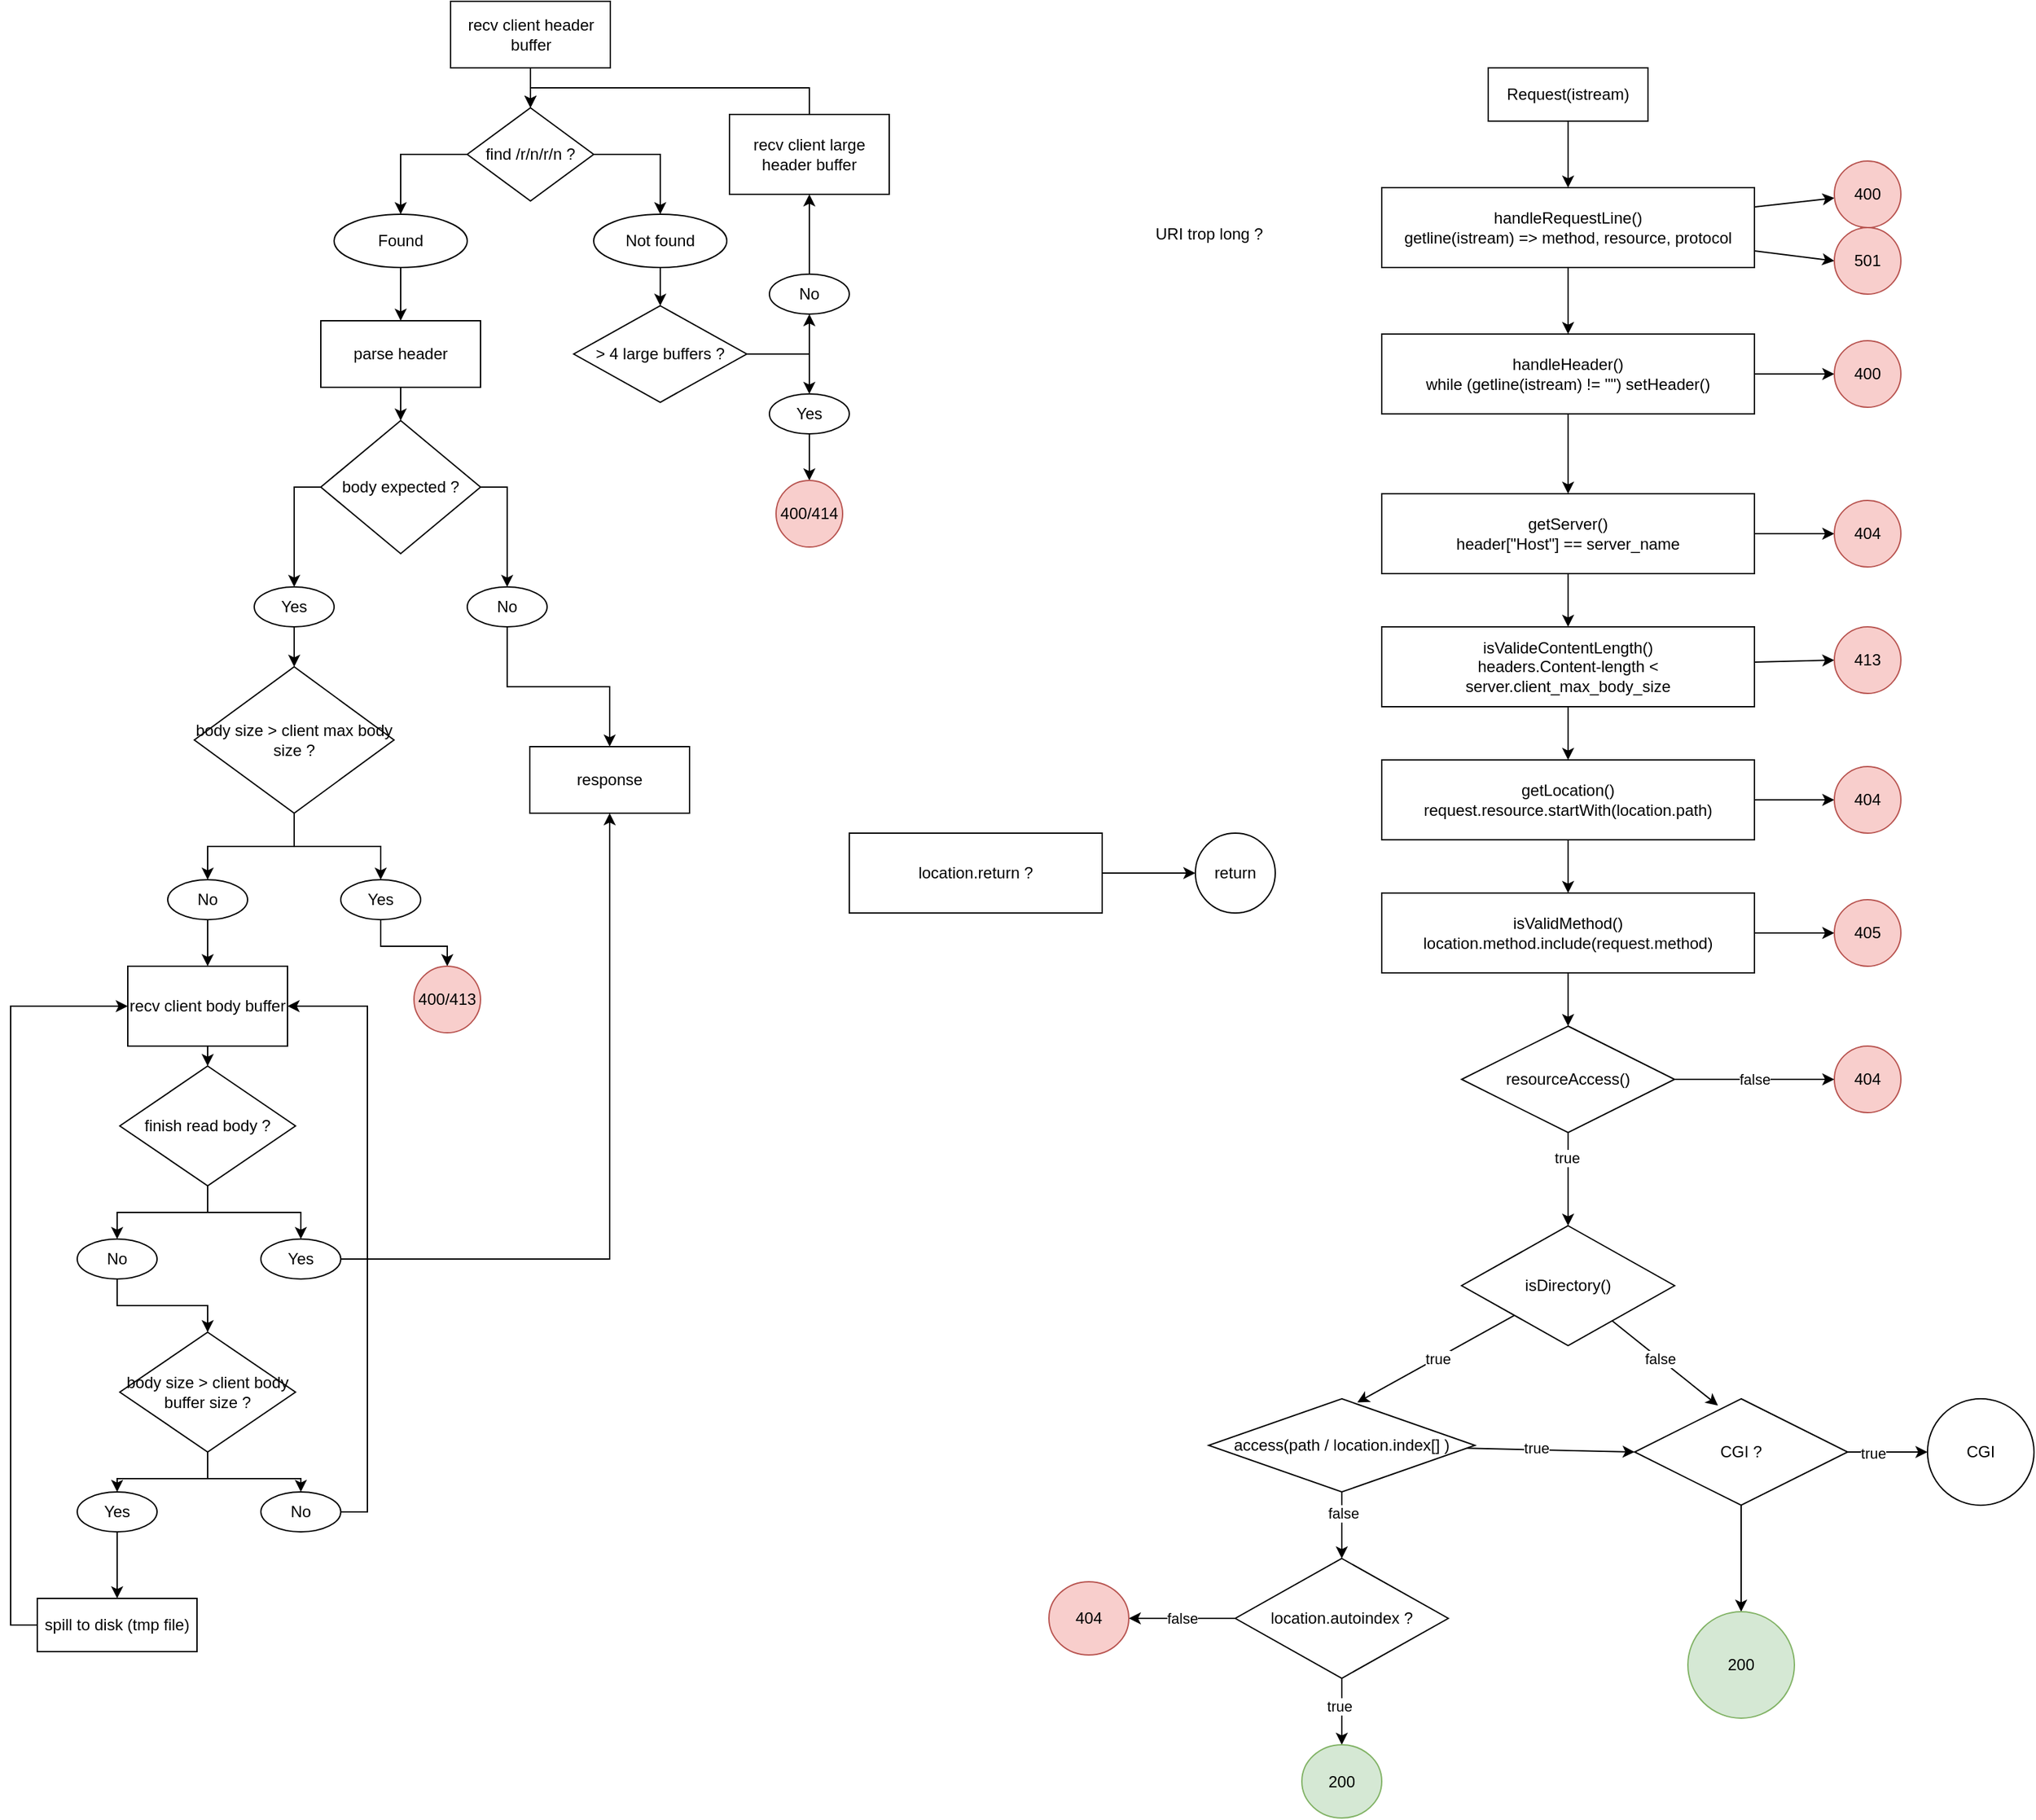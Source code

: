 <mxfile>
    <diagram id="G1yB6sMwHmxZgdl7rr1A" name="Page-1">
        <mxGraphModel dx="2196" dy="963" grid="1" gridSize="10" guides="1" tooltips="1" connect="1" arrows="1" fold="1" page="1" pageScale="1" pageWidth="850" pageHeight="1100" math="0" shadow="0">
            <root>
                <mxCell id="0"/>
                <mxCell id="1" parent="0"/>
                <mxCell id="6" value="" style="edgeStyle=none;html=1;" parent="1" source="12" target="5" edge="1">
                    <mxGeometry relative="1" as="geometry"/>
                </mxCell>
                <mxCell id="2" value="Request(istream)" style="whiteSpace=wrap;html=1;" parent="1" vertex="1">
                    <mxGeometry x="320" y="100" width="120" height="40" as="geometry"/>
                </mxCell>
                <mxCell id="17" value="" style="edgeStyle=none;html=1;" parent="1" source="5" target="16" edge="1">
                    <mxGeometry relative="1" as="geometry"/>
                </mxCell>
                <mxCell id="39" value="" style="edgeStyle=none;html=1;" parent="1" source="5" target="38" edge="1">
                    <mxGeometry relative="1" as="geometry"/>
                </mxCell>
                <mxCell id="5" value="getServer()&lt;br&gt;&lt;div&gt;header[&quot;Host&quot;] == server_name&lt;/div&gt;" style="whiteSpace=wrap;html=1;" parent="1" vertex="1">
                    <mxGeometry x="240" y="420" width="280" height="60" as="geometry"/>
                </mxCell>
                <mxCell id="11" value="" style="edgeStyle=none;html=1;" parent="1" source="2" target="9" edge="1">
                    <mxGeometry relative="1" as="geometry">
                        <mxPoint x="380" y="140" as="sourcePoint"/>
                        <mxPoint x="380" y="290" as="targetPoint"/>
                    </mxGeometry>
                </mxCell>
                <mxCell id="31" value="" style="edgeStyle=none;html=1;" parent="1" source="9" target="30" edge="1">
                    <mxGeometry relative="1" as="geometry"/>
                </mxCell>
                <mxCell id="41" style="edgeStyle=none;html=1;entryX=0;entryY=0.5;entryDx=0;entryDy=0;" parent="1" source="9" target="40" edge="1">
                    <mxGeometry relative="1" as="geometry"/>
                </mxCell>
                <mxCell id="9" value="&lt;div&gt;handleRequestLine()&lt;/div&gt;getline(istream) =&amp;gt; method, resource, protocol" style="whiteSpace=wrap;html=1;" parent="1" vertex="1">
                    <mxGeometry x="240" y="190" width="280" height="60" as="geometry"/>
                </mxCell>
                <mxCell id="14" value="" style="edgeStyle=none;html=1;" parent="1" source="9" target="12" edge="1">
                    <mxGeometry relative="1" as="geometry">
                        <mxPoint x="380" y="250" as="sourcePoint"/>
                        <mxPoint x="380" y="420" as="targetPoint"/>
                    </mxGeometry>
                </mxCell>
                <mxCell id="37" style="edgeStyle=none;html=1;entryX=0;entryY=0.5;entryDx=0;entryDy=0;" parent="1" source="12" target="36" edge="1">
                    <mxGeometry relative="1" as="geometry"/>
                </mxCell>
                <mxCell id="12" value="handleHeader()&lt;div&gt;while (getline(istream) != &quot;&quot;) setHeader()&lt;/div&gt;" style="whiteSpace=wrap;html=1;" parent="1" vertex="1">
                    <mxGeometry x="240" y="300" width="280" height="60" as="geometry"/>
                </mxCell>
                <mxCell id="19" value="" style="edgeStyle=none;html=1;" parent="1" source="16" target="18" edge="1">
                    <mxGeometry relative="1" as="geometry"/>
                </mxCell>
                <mxCell id="43" style="edgeStyle=none;html=1;entryX=0;entryY=0.5;entryDx=0;entryDy=0;" parent="1" source="16" target="42" edge="1">
                    <mxGeometry relative="1" as="geometry"/>
                </mxCell>
                <mxCell id="16" value="&lt;div&gt;isValideContentLength()&lt;/div&gt;headers.Content-length &amp;lt; server.client_max_body_size" style="whiteSpace=wrap;html=1;" parent="1" vertex="1">
                    <mxGeometry x="240" y="520" width="280" height="60" as="geometry"/>
                </mxCell>
                <mxCell id="27" style="edgeStyle=none;html=1;entryX=0.5;entryY=0;entryDx=0;entryDy=0;" parent="1" source="18" target="26" edge="1">
                    <mxGeometry relative="1" as="geometry"/>
                </mxCell>
                <mxCell id="33" value="" style="edgeStyle=none;html=1;" parent="1" source="18" target="32" edge="1">
                    <mxGeometry relative="1" as="geometry"/>
                </mxCell>
                <mxCell id="18" value="getLocation()&lt;div&gt;request.resource.startWith(location.path)&lt;/div&gt;" style="whiteSpace=wrap;html=1;" parent="1" vertex="1">
                    <mxGeometry x="240" y="620" width="280" height="60" as="geometry"/>
                </mxCell>
                <mxCell id="62" value="" style="edgeStyle=none;html=1;" parent="1" source="22" target="61" edge="1">
                    <mxGeometry relative="1" as="geometry"/>
                </mxCell>
                <mxCell id="22" value="location.return ?" style="whiteSpace=wrap;html=1;" parent="1" vertex="1">
                    <mxGeometry x="-160" y="675" width="190" height="60" as="geometry"/>
                </mxCell>
                <mxCell id="29" value="" style="edgeStyle=none;html=1;" parent="1" source="26" target="28" edge="1">
                    <mxGeometry relative="1" as="geometry"/>
                </mxCell>
                <mxCell id="80" style="edgeStyle=none;html=1;entryX=0.5;entryY=0;entryDx=0;entryDy=0;" edge="1" parent="1" source="26" target="79">
                    <mxGeometry relative="1" as="geometry"/>
                </mxCell>
                <mxCell id="26" value="isValidMethod()&lt;div&gt;location.method.include(request.method)&lt;/div&gt;" style="whiteSpace=wrap;html=1;" parent="1" vertex="1">
                    <mxGeometry x="240" y="720" width="280" height="60" as="geometry"/>
                </mxCell>
                <mxCell id="28" value="405" style="ellipse;whiteSpace=wrap;html=1;fillColor=#f8cecc;strokeColor=#b85450;" parent="1" vertex="1">
                    <mxGeometry x="580" y="725" width="50" height="50" as="geometry"/>
                </mxCell>
                <mxCell id="30" value="400" style="ellipse;whiteSpace=wrap;html=1;fillColor=#f8cecc;strokeColor=#b85450;" parent="1" vertex="1">
                    <mxGeometry x="580" y="170" width="50" height="50" as="geometry"/>
                </mxCell>
                <mxCell id="32" value="404" style="ellipse;whiteSpace=wrap;html=1;fillColor=#f8cecc;strokeColor=#b85450;" parent="1" vertex="1">
                    <mxGeometry x="580" y="625" width="50" height="50" as="geometry"/>
                </mxCell>
                <mxCell id="36" value="400" style="ellipse;whiteSpace=wrap;html=1;fillColor=#f8cecc;strokeColor=#b85450;" parent="1" vertex="1">
                    <mxGeometry x="580" y="305" width="50" height="50" as="geometry"/>
                </mxCell>
                <mxCell id="38" value="404" style="ellipse;whiteSpace=wrap;html=1;fillColor=#f8cecc;strokeColor=#b85450;" parent="1" vertex="1">
                    <mxGeometry x="580" y="425" width="50" height="50" as="geometry"/>
                </mxCell>
                <mxCell id="40" value="501" style="ellipse;whiteSpace=wrap;html=1;fillColor=#f8cecc;strokeColor=#b85450;" parent="1" vertex="1">
                    <mxGeometry x="580" y="220" width="50" height="50" as="geometry"/>
                </mxCell>
                <mxCell id="42" value="413" style="ellipse;whiteSpace=wrap;html=1;fillColor=#f8cecc;strokeColor=#b85450;" parent="1" vertex="1">
                    <mxGeometry x="580" y="520" width="50" height="50" as="geometry"/>
                </mxCell>
                <mxCell id="55" value="" style="edgeStyle=none;html=1;exitX=1;exitY=0.5;exitDx=0;exitDy=0;" parent="1" source="93" target="54" edge="1">
                    <mxGeometry relative="1" as="geometry">
                        <mxPoint x="620" y="1135" as="sourcePoint"/>
                    </mxGeometry>
                </mxCell>
                <mxCell id="94" value="true" style="edgeLabel;html=1;align=center;verticalAlign=middle;resizable=0;points=[];" vertex="1" connectable="0" parent="55">
                    <mxGeometry x="-0.361" y="-1" relative="1" as="geometry">
                        <mxPoint as="offset"/>
                    </mxGeometry>
                </mxCell>
                <mxCell id="49" value="404" style="ellipse;whiteSpace=wrap;html=1;fillColor=#f8cecc;strokeColor=#b85450;" parent="1" vertex="1">
                    <mxGeometry x="580" y="835" width="50" height="50" as="geometry"/>
                </mxCell>
                <mxCell id="54" value="CGI" style="ellipse;whiteSpace=wrap;html=1;" parent="1" vertex="1">
                    <mxGeometry x="650" y="1100" width="80" height="80" as="geometry"/>
                </mxCell>
                <mxCell id="61" value="return" style="ellipse;whiteSpace=wrap;html=1;" parent="1" vertex="1">
                    <mxGeometry x="100" y="675" width="60" height="60" as="geometry"/>
                </mxCell>
                <mxCell id="DMltzU-fDalP0GZSlMB_-67" style="edgeStyle=orthogonalEdgeStyle;rounded=0;orthogonalLoop=1;jettySize=auto;html=1;exitX=0.5;exitY=1;exitDx=0;exitDy=0;entryX=0.5;entryY=0;entryDx=0;entryDy=0;" parent="1" source="DMltzU-fDalP0GZSlMB_-62" target="DMltzU-fDalP0GZSlMB_-63" edge="1">
                    <mxGeometry relative="1" as="geometry"/>
                </mxCell>
                <mxCell id="DMltzU-fDalP0GZSlMB_-62" value="recv client header buffer" style="whiteSpace=wrap;html=1;" parent="1" vertex="1">
                    <mxGeometry x="-459.5" y="50" width="120" height="50" as="geometry"/>
                </mxCell>
                <mxCell id="DMltzU-fDalP0GZSlMB_-68" style="edgeStyle=orthogonalEdgeStyle;rounded=0;orthogonalLoop=1;jettySize=auto;html=1;exitX=1;exitY=0.5;exitDx=0;exitDy=0;entryX=0.5;entryY=0;entryDx=0;entryDy=0;" parent="1" source="DMltzU-fDalP0GZSlMB_-63" target="DMltzU-fDalP0GZSlMB_-66" edge="1">
                    <mxGeometry relative="1" as="geometry"/>
                </mxCell>
                <mxCell id="DMltzU-fDalP0GZSlMB_-69" style="edgeStyle=orthogonalEdgeStyle;rounded=0;orthogonalLoop=1;jettySize=auto;html=1;exitX=0;exitY=0.5;exitDx=0;exitDy=0;entryX=0.5;entryY=0;entryDx=0;entryDy=0;" parent="1" source="DMltzU-fDalP0GZSlMB_-63" target="DMltzU-fDalP0GZSlMB_-65" edge="1">
                    <mxGeometry relative="1" as="geometry"/>
                </mxCell>
                <mxCell id="DMltzU-fDalP0GZSlMB_-63" value="find /r/n/r/n ?" style="rhombus;whiteSpace=wrap;html=1;" parent="1" vertex="1">
                    <mxGeometry x="-447" y="130" width="95" height="70" as="geometry"/>
                </mxCell>
                <mxCell id="DMltzU-fDalP0GZSlMB_-72" style="edgeStyle=orthogonalEdgeStyle;rounded=0;orthogonalLoop=1;jettySize=auto;html=1;exitX=0.5;exitY=1;exitDx=0;exitDy=0;entryX=0.5;entryY=0;entryDx=0;entryDy=0;" parent="1" source="DMltzU-fDalP0GZSlMB_-65" target="DMltzU-fDalP0GZSlMB_-70" edge="1">
                    <mxGeometry relative="1" as="geometry"/>
                </mxCell>
                <mxCell id="DMltzU-fDalP0GZSlMB_-65" value="&lt;div&gt;Found&lt;/div&gt;" style="ellipse;whiteSpace=wrap;html=1;" parent="1" vertex="1">
                    <mxGeometry x="-547" y="210" width="100" height="40" as="geometry"/>
                </mxCell>
                <mxCell id="DMltzU-fDalP0GZSlMB_-103" style="edgeStyle=orthogonalEdgeStyle;rounded=0;orthogonalLoop=1;jettySize=auto;html=1;exitX=0.5;exitY=1;exitDx=0;exitDy=0;entryX=0.5;entryY=0;entryDx=0;entryDy=0;" parent="1" source="DMltzU-fDalP0GZSlMB_-66" target="DMltzU-fDalP0GZSlMB_-88" edge="1">
                    <mxGeometry relative="1" as="geometry"/>
                </mxCell>
                <mxCell id="DMltzU-fDalP0GZSlMB_-66" value="&lt;div&gt;Not found&lt;/div&gt;" style="ellipse;whiteSpace=wrap;html=1;" parent="1" vertex="1">
                    <mxGeometry x="-352" y="210" width="100" height="40" as="geometry"/>
                </mxCell>
                <mxCell id="DMltzU-fDalP0GZSlMB_-73" style="edgeStyle=orthogonalEdgeStyle;rounded=0;orthogonalLoop=1;jettySize=auto;html=1;exitX=0.5;exitY=1;exitDx=0;exitDy=0;entryX=0.5;entryY=0;entryDx=0;entryDy=0;" parent="1" source="DMltzU-fDalP0GZSlMB_-70" target="DMltzU-fDalP0GZSlMB_-71" edge="1">
                    <mxGeometry relative="1" as="geometry"/>
                </mxCell>
                <mxCell id="DMltzU-fDalP0GZSlMB_-70" value="parse header" style="whiteSpace=wrap;html=1;" parent="1" vertex="1">
                    <mxGeometry x="-557" y="290" width="120" height="50" as="geometry"/>
                </mxCell>
                <mxCell id="DMltzU-fDalP0GZSlMB_-79" style="edgeStyle=orthogonalEdgeStyle;rounded=0;orthogonalLoop=1;jettySize=auto;html=1;exitX=0;exitY=0.5;exitDx=0;exitDy=0;" parent="1" source="DMltzU-fDalP0GZSlMB_-71" target="DMltzU-fDalP0GZSlMB_-95" edge="1">
                    <mxGeometry relative="1" as="geometry">
                        <mxPoint x="-577" y="490" as="targetPoint"/>
                    </mxGeometry>
                </mxCell>
                <mxCell id="DMltzU-fDalP0GZSlMB_-80" style="edgeStyle=orthogonalEdgeStyle;rounded=0;orthogonalLoop=1;jettySize=auto;html=1;exitX=1;exitY=0.5;exitDx=0;exitDy=0;" parent="1" source="DMltzU-fDalP0GZSlMB_-71" target="DMltzU-fDalP0GZSlMB_-94" edge="1">
                    <mxGeometry relative="1" as="geometry">
                        <mxPoint x="-417" y="490" as="targetPoint"/>
                    </mxGeometry>
                </mxCell>
                <mxCell id="DMltzU-fDalP0GZSlMB_-71" value="body expected ?" style="rhombus;whiteSpace=wrap;html=1;" parent="1" vertex="1">
                    <mxGeometry x="-557" y="365" width="120" height="100" as="geometry"/>
                </mxCell>
                <mxCell id="DMltzU-fDalP0GZSlMB_-107" style="edgeStyle=orthogonalEdgeStyle;rounded=0;orthogonalLoop=1;jettySize=auto;html=1;exitX=0.5;exitY=0;exitDx=0;exitDy=0;entryX=0.5;entryY=0;entryDx=0;entryDy=0;" parent="1" source="DMltzU-fDalP0GZSlMB_-74" target="DMltzU-fDalP0GZSlMB_-63" edge="1">
                    <mxGeometry relative="1" as="geometry"/>
                </mxCell>
                <mxCell id="DMltzU-fDalP0GZSlMB_-74" value="recv client large header buffer" style="whiteSpace=wrap;html=1;" parent="1" vertex="1">
                    <mxGeometry x="-250" y="135" width="120" height="60" as="geometry"/>
                </mxCell>
                <mxCell id="DMltzU-fDalP0GZSlMB_-149" style="edgeStyle=orthogonalEdgeStyle;rounded=0;orthogonalLoop=1;jettySize=auto;html=1;exitX=0.5;exitY=1;exitDx=0;exitDy=0;entryX=0.5;entryY=0;entryDx=0;entryDy=0;" parent="1" source="DMltzU-fDalP0GZSlMB_-82" target="DMltzU-fDalP0GZSlMB_-144" edge="1">
                    <mxGeometry relative="1" as="geometry"/>
                </mxCell>
                <mxCell id="DMltzU-fDalP0GZSlMB_-82" value="recv client body buffer" style="whiteSpace=wrap;html=1;" parent="1" vertex="1">
                    <mxGeometry x="-702" y="775" width="120" height="60" as="geometry"/>
                </mxCell>
                <mxCell id="DMltzU-fDalP0GZSlMB_-104" style="edgeStyle=orthogonalEdgeStyle;rounded=0;orthogonalLoop=1;jettySize=auto;html=1;exitX=1;exitY=0.5;exitDx=0;exitDy=0;entryX=0.5;entryY=0;entryDx=0;entryDy=0;" parent="1" source="DMltzU-fDalP0GZSlMB_-88" target="DMltzU-fDalP0GZSlMB_-91" edge="1">
                    <mxGeometry relative="1" as="geometry"/>
                </mxCell>
                <mxCell id="DMltzU-fDalP0GZSlMB_-105" style="edgeStyle=orthogonalEdgeStyle;rounded=0;orthogonalLoop=1;jettySize=auto;html=1;exitX=1;exitY=0.5;exitDx=0;exitDy=0;entryX=0.5;entryY=1;entryDx=0;entryDy=0;" parent="1" source="DMltzU-fDalP0GZSlMB_-88" target="DMltzU-fDalP0GZSlMB_-92" edge="1">
                    <mxGeometry relative="1" as="geometry"/>
                </mxCell>
                <mxCell id="DMltzU-fDalP0GZSlMB_-88" value="&amp;gt; 4 large buffers ?" style="rhombus;whiteSpace=wrap;html=1;" parent="1" vertex="1">
                    <mxGeometry x="-367" y="278.75" width="130" height="72.5" as="geometry"/>
                </mxCell>
                <mxCell id="DMltzU-fDalP0GZSlMB_-108" style="edgeStyle=orthogonalEdgeStyle;rounded=0;orthogonalLoop=1;jettySize=auto;html=1;exitX=0.5;exitY=1;exitDx=0;exitDy=0;entryX=0.5;entryY=0;entryDx=0;entryDy=0;" parent="1" source="DMltzU-fDalP0GZSlMB_-91" target="DMltzU-fDalP0GZSlMB_-101" edge="1">
                    <mxGeometry relative="1" as="geometry"/>
                </mxCell>
                <mxCell id="DMltzU-fDalP0GZSlMB_-91" value="&lt;div&gt;Yes&lt;/div&gt;" style="ellipse;whiteSpace=wrap;html=1;" parent="1" vertex="1">
                    <mxGeometry x="-220" y="345" width="60" height="30" as="geometry"/>
                </mxCell>
                <mxCell id="DMltzU-fDalP0GZSlMB_-106" style="edgeStyle=orthogonalEdgeStyle;rounded=0;orthogonalLoop=1;jettySize=auto;html=1;exitX=0.5;exitY=0;exitDx=0;exitDy=0;entryX=0.5;entryY=1;entryDx=0;entryDy=0;" parent="1" source="DMltzU-fDalP0GZSlMB_-92" target="DMltzU-fDalP0GZSlMB_-74" edge="1">
                    <mxGeometry relative="1" as="geometry"/>
                </mxCell>
                <mxCell id="DMltzU-fDalP0GZSlMB_-92" value="No" style="ellipse;whiteSpace=wrap;html=1;" parent="1" vertex="1">
                    <mxGeometry x="-220" y="255" width="60" height="30" as="geometry"/>
                </mxCell>
                <mxCell id="DMltzU-fDalP0GZSlMB_-111" style="edgeStyle=orthogonalEdgeStyle;rounded=0;orthogonalLoop=1;jettySize=auto;html=1;exitX=0.5;exitY=1;exitDx=0;exitDy=0;entryX=0.5;entryY=0;entryDx=0;entryDy=0;" parent="1" source="DMltzU-fDalP0GZSlMB_-94" target="DMltzU-fDalP0GZSlMB_-110" edge="1">
                    <mxGeometry relative="1" as="geometry"/>
                </mxCell>
                <mxCell id="DMltzU-fDalP0GZSlMB_-94" value="No" style="ellipse;whiteSpace=wrap;html=1;" parent="1" vertex="1">
                    <mxGeometry x="-447" y="490" width="60" height="30" as="geometry"/>
                </mxCell>
                <mxCell id="DMltzU-fDalP0GZSlMB_-139" style="edgeStyle=orthogonalEdgeStyle;rounded=0;orthogonalLoop=1;jettySize=auto;html=1;exitX=0.5;exitY=1;exitDx=0;exitDy=0;entryX=0.5;entryY=0;entryDx=0;entryDy=0;" parent="1" source="DMltzU-fDalP0GZSlMB_-95" target="DMltzU-fDalP0GZSlMB_-112" edge="1">
                    <mxGeometry relative="1" as="geometry"/>
                </mxCell>
                <mxCell id="DMltzU-fDalP0GZSlMB_-95" value="&lt;div&gt;Yes&lt;/div&gt;" style="ellipse;whiteSpace=wrap;html=1;" parent="1" vertex="1">
                    <mxGeometry x="-607" y="490" width="60" height="30" as="geometry"/>
                </mxCell>
                <mxCell id="DMltzU-fDalP0GZSlMB_-101" value="400/414" style="ellipse;whiteSpace=wrap;html=1;fillColor=#f8cecc;strokeColor=#b85450;" parent="1" vertex="1">
                    <mxGeometry x="-215" y="410" width="50" height="50" as="geometry"/>
                </mxCell>
                <mxCell id="DMltzU-fDalP0GZSlMB_-110" value="response" style="whiteSpace=wrap;html=1;" parent="1" vertex="1">
                    <mxGeometry x="-400" y="610" width="120" height="50" as="geometry"/>
                </mxCell>
                <mxCell id="DMltzU-fDalP0GZSlMB_-118" style="edgeStyle=orthogonalEdgeStyle;rounded=0;orthogonalLoop=1;jettySize=auto;html=1;exitX=0.5;exitY=1;exitDx=0;exitDy=0;entryX=0.5;entryY=0;entryDx=0;entryDy=0;" parent="1" source="DMltzU-fDalP0GZSlMB_-112" target="DMltzU-fDalP0GZSlMB_-114" edge="1">
                    <mxGeometry relative="1" as="geometry"/>
                </mxCell>
                <mxCell id="DMltzU-fDalP0GZSlMB_-119" style="edgeStyle=orthogonalEdgeStyle;rounded=0;orthogonalLoop=1;jettySize=auto;html=1;exitX=0.5;exitY=1;exitDx=0;exitDy=0;entryX=0.5;entryY=0;entryDx=0;entryDy=0;" parent="1" source="DMltzU-fDalP0GZSlMB_-112" target="DMltzU-fDalP0GZSlMB_-115" edge="1">
                    <mxGeometry relative="1" as="geometry">
                        <mxPoint x="-512" y="710.0" as="targetPoint"/>
                    </mxGeometry>
                </mxCell>
                <mxCell id="DMltzU-fDalP0GZSlMB_-112" value="body size &amp;gt; client max body size ?" style="rhombus;whiteSpace=wrap;html=1;" parent="1" vertex="1">
                    <mxGeometry x="-652" y="550" width="150" height="110" as="geometry"/>
                </mxCell>
                <mxCell id="DMltzU-fDalP0GZSlMB_-141" style="edgeStyle=orthogonalEdgeStyle;rounded=0;orthogonalLoop=1;jettySize=auto;html=1;exitX=0.5;exitY=1;exitDx=0;exitDy=0;entryX=0.5;entryY=0;entryDx=0;entryDy=0;" parent="1" source="DMltzU-fDalP0GZSlMB_-114" target="DMltzU-fDalP0GZSlMB_-82" edge="1">
                    <mxGeometry relative="1" as="geometry"/>
                </mxCell>
                <mxCell id="DMltzU-fDalP0GZSlMB_-114" value="No" style="ellipse;whiteSpace=wrap;html=1;" parent="1" vertex="1">
                    <mxGeometry x="-672" y="710" width="60" height="30" as="geometry"/>
                </mxCell>
                <mxCell id="DMltzU-fDalP0GZSlMB_-140" style="edgeStyle=orthogonalEdgeStyle;rounded=0;orthogonalLoop=1;jettySize=auto;html=1;exitX=0.5;exitY=1;exitDx=0;exitDy=0;entryX=0;entryY=0.5;entryDx=0;entryDy=0;" parent="1" source="DMltzU-fDalP0GZSlMB_-115" target="DMltzU-fDalP0GZSlMB_-130" edge="1">
                    <mxGeometry relative="1" as="geometry"/>
                </mxCell>
                <mxCell id="DMltzU-fDalP0GZSlMB_-115" value="Yes" style="ellipse;whiteSpace=wrap;html=1;" parent="1" vertex="1">
                    <mxGeometry x="-542" y="710" width="60" height="30" as="geometry"/>
                </mxCell>
                <mxCell id="DMltzU-fDalP0GZSlMB_-124" value="body size &amp;gt; client body buffer size ?" style="rhombus;whiteSpace=wrap;html=1;" parent="1" vertex="1">
                    <mxGeometry x="-708" y="1050" width="132" height="90" as="geometry"/>
                </mxCell>
                <mxCell id="DMltzU-fDalP0GZSlMB_-125" style="edgeStyle=orthogonalEdgeStyle;rounded=0;orthogonalLoop=1;jettySize=auto;html=1;exitX=0.5;exitY=1;exitDx=0;exitDy=0;entryX=0.5;entryY=0;entryDx=0;entryDy=0;" parent="1" source="DMltzU-fDalP0GZSlMB_-124" target="DMltzU-fDalP0GZSlMB_-127" edge="1">
                    <mxGeometry relative="1" as="geometry">
                        <mxPoint x="-422" y="1060" as="sourcePoint"/>
                    </mxGeometry>
                </mxCell>
                <mxCell id="DMltzU-fDalP0GZSlMB_-126" style="edgeStyle=orthogonalEdgeStyle;rounded=0;orthogonalLoop=1;jettySize=auto;html=1;exitX=0.5;exitY=1;exitDx=0;exitDy=0;entryX=0.5;entryY=0;entryDx=0;entryDy=0;" parent="1" source="DMltzU-fDalP0GZSlMB_-124" target="DMltzU-fDalP0GZSlMB_-128" edge="1">
                    <mxGeometry relative="1" as="geometry">
                        <mxPoint x="-422" y="1060" as="sourcePoint"/>
                    </mxGeometry>
                </mxCell>
                <mxCell id="IpT1fxCDjjeuZhRriI7--67" style="edgeStyle=orthogonalEdgeStyle;rounded=0;orthogonalLoop=1;jettySize=auto;html=1;exitX=1;exitY=0.5;exitDx=0;exitDy=0;entryX=1;entryY=0.5;entryDx=0;entryDy=0;" parent="1" source="DMltzU-fDalP0GZSlMB_-127" target="DMltzU-fDalP0GZSlMB_-82" edge="1">
                    <mxGeometry relative="1" as="geometry"/>
                </mxCell>
                <mxCell id="DMltzU-fDalP0GZSlMB_-127" value="No" style="ellipse;whiteSpace=wrap;html=1;" parent="1" vertex="1">
                    <mxGeometry x="-602" y="1170" width="60" height="30" as="geometry"/>
                </mxCell>
                <mxCell id="DMltzU-fDalP0GZSlMB_-133" style="edgeStyle=orthogonalEdgeStyle;rounded=0;orthogonalLoop=1;jettySize=auto;html=1;exitX=0.5;exitY=1;exitDx=0;exitDy=0;entryX=0.5;entryY=0;entryDx=0;entryDy=0;" parent="1" source="DMltzU-fDalP0GZSlMB_-128" target="DMltzU-fDalP0GZSlMB_-132" edge="1">
                    <mxGeometry relative="1" as="geometry"/>
                </mxCell>
                <mxCell id="DMltzU-fDalP0GZSlMB_-128" value="Yes" style="ellipse;whiteSpace=wrap;html=1;" parent="1" vertex="1">
                    <mxGeometry x="-740" y="1170" width="60" height="30" as="geometry"/>
                </mxCell>
                <mxCell id="DMltzU-fDalP0GZSlMB_-130" value="&lt;div&gt;400/413&lt;/div&gt;" style="ellipse;whiteSpace=wrap;html=1;fillColor=#f8cecc;strokeColor=#b85450;direction=south;" parent="1" vertex="1">
                    <mxGeometry x="-487" y="775" width="50" height="50" as="geometry"/>
                </mxCell>
                <mxCell id="DMltzU-fDalP0GZSlMB_-143" style="edgeStyle=orthogonalEdgeStyle;rounded=0;orthogonalLoop=1;jettySize=auto;html=1;exitX=0;exitY=0.5;exitDx=0;exitDy=0;entryX=0;entryY=0.5;entryDx=0;entryDy=0;" parent="1" source="DMltzU-fDalP0GZSlMB_-132" target="DMltzU-fDalP0GZSlMB_-82" edge="1">
                    <mxGeometry relative="1" as="geometry"/>
                </mxCell>
                <mxCell id="DMltzU-fDalP0GZSlMB_-132" value="spill to disk (tmp file)" style="whiteSpace=wrap;html=1;" parent="1" vertex="1">
                    <mxGeometry x="-770" y="1250" width="120" height="40" as="geometry"/>
                </mxCell>
                <mxCell id="DMltzU-fDalP0GZSlMB_-144" value="finish read body ?" style="rhombus;whiteSpace=wrap;html=1;" parent="1" vertex="1">
                    <mxGeometry x="-708" y="850" width="132" height="90" as="geometry"/>
                </mxCell>
                <mxCell id="DMltzU-fDalP0GZSlMB_-145" style="edgeStyle=orthogonalEdgeStyle;rounded=0;orthogonalLoop=1;jettySize=auto;html=1;exitX=0.5;exitY=1;exitDx=0;exitDy=0;entryX=0.5;entryY=0;entryDx=0;entryDy=0;" parent="1" source="DMltzU-fDalP0GZSlMB_-144" target="DMltzU-fDalP0GZSlMB_-147" edge="1">
                    <mxGeometry relative="1" as="geometry">
                        <mxPoint x="-422" y="870" as="sourcePoint"/>
                    </mxGeometry>
                </mxCell>
                <mxCell id="DMltzU-fDalP0GZSlMB_-146" style="edgeStyle=orthogonalEdgeStyle;rounded=0;orthogonalLoop=1;jettySize=auto;html=1;exitX=0.5;exitY=1;exitDx=0;exitDy=0;entryX=0.5;entryY=0;entryDx=0;entryDy=0;" parent="1" source="DMltzU-fDalP0GZSlMB_-144" target="DMltzU-fDalP0GZSlMB_-148" edge="1">
                    <mxGeometry relative="1" as="geometry">
                        <mxPoint x="-422" y="870" as="sourcePoint"/>
                    </mxGeometry>
                </mxCell>
                <mxCell id="DMltzU-fDalP0GZSlMB_-151" style="edgeStyle=orthogonalEdgeStyle;rounded=0;orthogonalLoop=1;jettySize=auto;html=1;exitX=1;exitY=0.5;exitDx=0;exitDy=0;entryX=0.5;entryY=1;entryDx=0;entryDy=0;" parent="1" source="DMltzU-fDalP0GZSlMB_-147" target="DMltzU-fDalP0GZSlMB_-110" edge="1">
                    <mxGeometry relative="1" as="geometry"/>
                </mxCell>
                <mxCell id="DMltzU-fDalP0GZSlMB_-147" value="Yes" style="ellipse;whiteSpace=wrap;html=1;" parent="1" vertex="1">
                    <mxGeometry x="-602" y="980" width="60" height="30" as="geometry"/>
                </mxCell>
                <mxCell id="DMltzU-fDalP0GZSlMB_-152" style="edgeStyle=orthogonalEdgeStyle;rounded=0;orthogonalLoop=1;jettySize=auto;html=1;exitX=0.5;exitY=1;exitDx=0;exitDy=0;" parent="1" source="DMltzU-fDalP0GZSlMB_-148" target="DMltzU-fDalP0GZSlMB_-124" edge="1">
                    <mxGeometry relative="1" as="geometry"/>
                </mxCell>
                <mxCell id="DMltzU-fDalP0GZSlMB_-148" value="No" style="ellipse;whiteSpace=wrap;html=1;" parent="1" vertex="1">
                    <mxGeometry x="-740" y="980" width="60" height="30" as="geometry"/>
                </mxCell>
                <mxCell id="67" value="" style="edgeStyle=none;html=1;entryX=0.558;entryY=0.04;entryDx=0;entryDy=0;entryPerimeter=0;" edge="1" parent="1" source="63" target="88">
                    <mxGeometry relative="1" as="geometry">
                        <mxPoint x="260" y="1090" as="targetPoint"/>
                    </mxGeometry>
                </mxCell>
                <mxCell id="68" value="true" style="edgeLabel;html=1;align=center;verticalAlign=middle;resizable=0;points=[];" vertex="1" connectable="0" parent="67">
                    <mxGeometry x="-0.017" relative="1" as="geometry">
                        <mxPoint as="offset"/>
                    </mxGeometry>
                </mxCell>
                <mxCell id="70" value="" style="edgeStyle=none;html=1;entryX=0.391;entryY=0.063;entryDx=0;entryDy=0;entryPerimeter=0;" edge="1" parent="1" source="63" target="93">
                    <mxGeometry relative="1" as="geometry">
                        <mxPoint x="539.551" y="1102.753" as="targetPoint"/>
                    </mxGeometry>
                </mxCell>
                <mxCell id="71" value="false" style="edgeLabel;html=1;align=center;verticalAlign=middle;resizable=0;points=[];" vertex="1" connectable="0" parent="70">
                    <mxGeometry x="-0.101" relative="1" as="geometry">
                        <mxPoint as="offset"/>
                    </mxGeometry>
                </mxCell>
                <mxCell id="63" value="isDirectory()" style="rhombus;whiteSpace=wrap;html=1;" vertex="1" parent="1">
                    <mxGeometry x="300" y="970" width="160" height="90" as="geometry"/>
                </mxCell>
                <mxCell id="74" value="" style="edgeStyle=none;html=1;" edge="1" parent="1" source="66" target="73">
                    <mxGeometry relative="1" as="geometry"/>
                </mxCell>
                <mxCell id="75" value="true" style="edgeLabel;html=1;align=center;verticalAlign=middle;resizable=0;points=[];" vertex="1" connectable="0" parent="74">
                    <mxGeometry x="-0.17" y="-2" relative="1" as="geometry">
                        <mxPoint as="offset"/>
                    </mxGeometry>
                </mxCell>
                <mxCell id="77" value="" style="edgeStyle=none;html=1;" edge="1" parent="1" source="66" target="76">
                    <mxGeometry relative="1" as="geometry"/>
                </mxCell>
                <mxCell id="78" value="false" style="edgeLabel;html=1;align=center;verticalAlign=middle;resizable=0;points=[];" vertex="1" connectable="0" parent="77">
                    <mxGeometry x="-0.448" y="1" relative="1" as="geometry">
                        <mxPoint x="-18" y="-1" as="offset"/>
                    </mxGeometry>
                </mxCell>
                <mxCell id="66" value="location.autoindex ?" style="rhombus;whiteSpace=wrap;html=1;" vertex="1" parent="1">
                    <mxGeometry x="130" y="1220" width="160" height="90" as="geometry"/>
                </mxCell>
                <mxCell id="72" value="URI trop long ?" style="text;html=1;align=center;verticalAlign=middle;resizable=0;points=[];autosize=1;strokeColor=none;fillColor=none;" vertex="1" parent="1">
                    <mxGeometry x="60" y="210" width="100" height="30" as="geometry"/>
                </mxCell>
                <mxCell id="73" value="200" style="ellipse;whiteSpace=wrap;html=1;fillColor=#d5e8d4;strokeColor=#82b366;" vertex="1" parent="1">
                    <mxGeometry x="180" y="1360" width="60" height="55" as="geometry"/>
                </mxCell>
                <mxCell id="76" value="404" style="ellipse;whiteSpace=wrap;html=1;fillColor=#f8cecc;strokeColor=#b85450;" vertex="1" parent="1">
                    <mxGeometry x="-10" y="1237.5" width="60" height="55" as="geometry"/>
                </mxCell>
                <mxCell id="81" style="edgeStyle=none;html=1;entryX=0;entryY=0.5;entryDx=0;entryDy=0;" edge="1" parent="1" source="79" target="49">
                    <mxGeometry relative="1" as="geometry"/>
                </mxCell>
                <mxCell id="82" value="false" style="edgeLabel;html=1;align=center;verticalAlign=middle;resizable=0;points=[];" vertex="1" connectable="0" parent="81">
                    <mxGeometry x="0.442" y="-2" relative="1" as="geometry">
                        <mxPoint x="-27" y="-2" as="offset"/>
                    </mxGeometry>
                </mxCell>
                <mxCell id="83" style="edgeStyle=none;html=1;entryX=0.5;entryY=0;entryDx=0;entryDy=0;" edge="1" parent="1" source="79" target="63">
                    <mxGeometry relative="1" as="geometry"/>
                </mxCell>
                <mxCell id="84" value="true" style="edgeLabel;html=1;align=center;verticalAlign=middle;resizable=0;points=[];" vertex="1" connectable="0" parent="83">
                    <mxGeometry x="-0.458" y="-1" relative="1" as="geometry">
                        <mxPoint as="offset"/>
                    </mxGeometry>
                </mxCell>
                <mxCell id="79" value="&lt;span style=&quot;color: rgb(0, 0, 0);&quot;&gt;resourceAccess()&lt;/span&gt;" style="rhombus;whiteSpace=wrap;html=1;" vertex="1" parent="1">
                    <mxGeometry x="300" y="820" width="160" height="80" as="geometry"/>
                </mxCell>
                <mxCell id="89" style="edgeStyle=none;html=1;entryX=0;entryY=0.5;entryDx=0;entryDy=0;" edge="1" parent="1" source="88" target="93">
                    <mxGeometry relative="1" as="geometry">
                        <mxPoint x="480" y="1130" as="targetPoint"/>
                    </mxGeometry>
                </mxCell>
                <mxCell id="90" value="true" style="edgeLabel;html=1;align=center;verticalAlign=middle;resizable=0;points=[];" vertex="1" connectable="0" parent="89">
                    <mxGeometry x="-0.184" y="2" relative="1" as="geometry">
                        <mxPoint as="offset"/>
                    </mxGeometry>
                </mxCell>
                <mxCell id="91" style="edgeStyle=none;html=1;entryX=0.5;entryY=0;entryDx=0;entryDy=0;" edge="1" parent="1" source="88" target="66">
                    <mxGeometry relative="1" as="geometry"/>
                </mxCell>
                <mxCell id="92" value="false" style="edgeLabel;html=1;align=center;verticalAlign=middle;resizable=0;points=[];" vertex="1" connectable="0" parent="91">
                    <mxGeometry x="-0.356" y="1" relative="1" as="geometry">
                        <mxPoint as="offset"/>
                    </mxGeometry>
                </mxCell>
                <mxCell id="88" value="&lt;span style=&quot;color: rgb(0, 0, 0);&quot;&gt;access(path / location.index[] )&lt;/span&gt;" style="rhombus;whiteSpace=wrap;html=1;" vertex="1" parent="1">
                    <mxGeometry x="110" y="1100" width="200" height="70" as="geometry"/>
                </mxCell>
                <mxCell id="96" value="" style="edgeStyle=none;html=1;" edge="1" parent="1" source="93" target="95">
                    <mxGeometry relative="1" as="geometry"/>
                </mxCell>
                <mxCell id="93" value="CGI ?" style="rhombus;whiteSpace=wrap;html=1;" vertex="1" parent="1">
                    <mxGeometry x="430" y="1100" width="160" height="80" as="geometry"/>
                </mxCell>
                <mxCell id="95" value="200" style="ellipse;whiteSpace=wrap;html=1;fillColor=#d5e8d4;strokeColor=#82b366;" vertex="1" parent="1">
                    <mxGeometry x="470" y="1260" width="80" height="80" as="geometry"/>
                </mxCell>
            </root>
        </mxGraphModel>
    </diagram>
</mxfile>